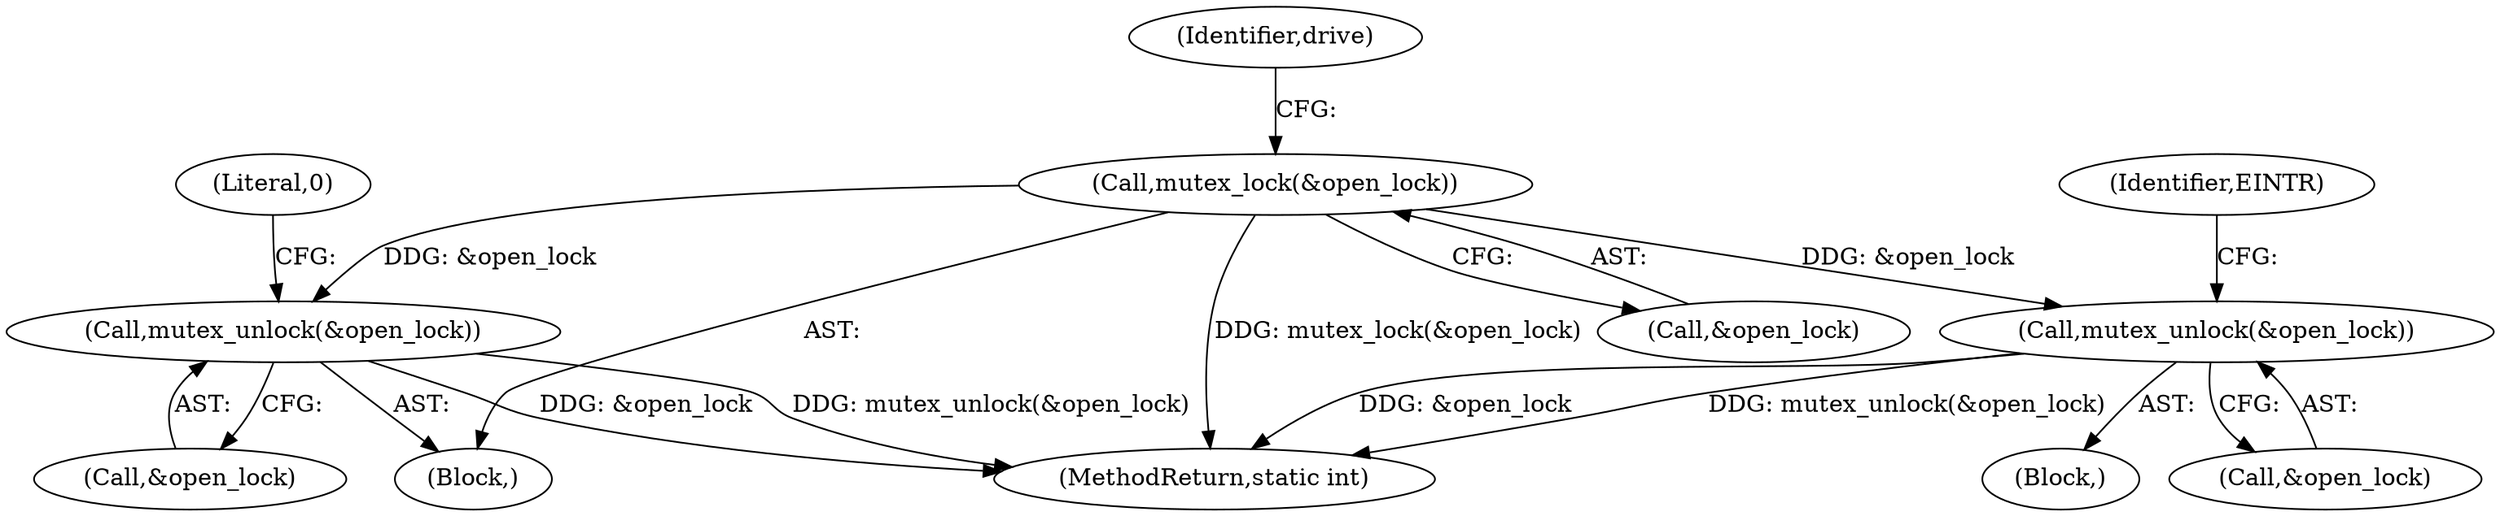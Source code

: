 digraph "0_linux_da99466ac243f15fbba65bd261bfc75ffa1532b6@API" {
"1000198" [label="(Call,mutex_lock(&open_lock))"];
"1000205" [label="(Call,mutex_unlock(&open_lock))"];
"1000289" [label="(Call,mutex_unlock(&open_lock))"];
"1000402" [label="(Literal,0)"];
"1000204" [label="(Block,)"];
"1000190" [label="(Block,)"];
"1000403" [label="(MethodReturn,static int)"];
"1000289" [label="(Call,mutex_unlock(&open_lock))"];
"1000206" [label="(Call,&open_lock)"];
"1000210" [label="(Identifier,EINTR)"];
"1000205" [label="(Call,mutex_unlock(&open_lock))"];
"1000203" [label="(Identifier,drive)"];
"1000198" [label="(Call,mutex_lock(&open_lock))"];
"1000290" [label="(Call,&open_lock)"];
"1000199" [label="(Call,&open_lock)"];
"1000198" -> "1000190"  [label="AST: "];
"1000198" -> "1000199"  [label="CFG: "];
"1000199" -> "1000198"  [label="AST: "];
"1000203" -> "1000198"  [label="CFG: "];
"1000198" -> "1000403"  [label="DDG: mutex_lock(&open_lock)"];
"1000198" -> "1000205"  [label="DDG: &open_lock"];
"1000198" -> "1000289"  [label="DDG: &open_lock"];
"1000205" -> "1000204"  [label="AST: "];
"1000205" -> "1000206"  [label="CFG: "];
"1000206" -> "1000205"  [label="AST: "];
"1000210" -> "1000205"  [label="CFG: "];
"1000205" -> "1000403"  [label="DDG: &open_lock"];
"1000205" -> "1000403"  [label="DDG: mutex_unlock(&open_lock)"];
"1000289" -> "1000190"  [label="AST: "];
"1000289" -> "1000290"  [label="CFG: "];
"1000290" -> "1000289"  [label="AST: "];
"1000402" -> "1000289"  [label="CFG: "];
"1000289" -> "1000403"  [label="DDG: &open_lock"];
"1000289" -> "1000403"  [label="DDG: mutex_unlock(&open_lock)"];
}
